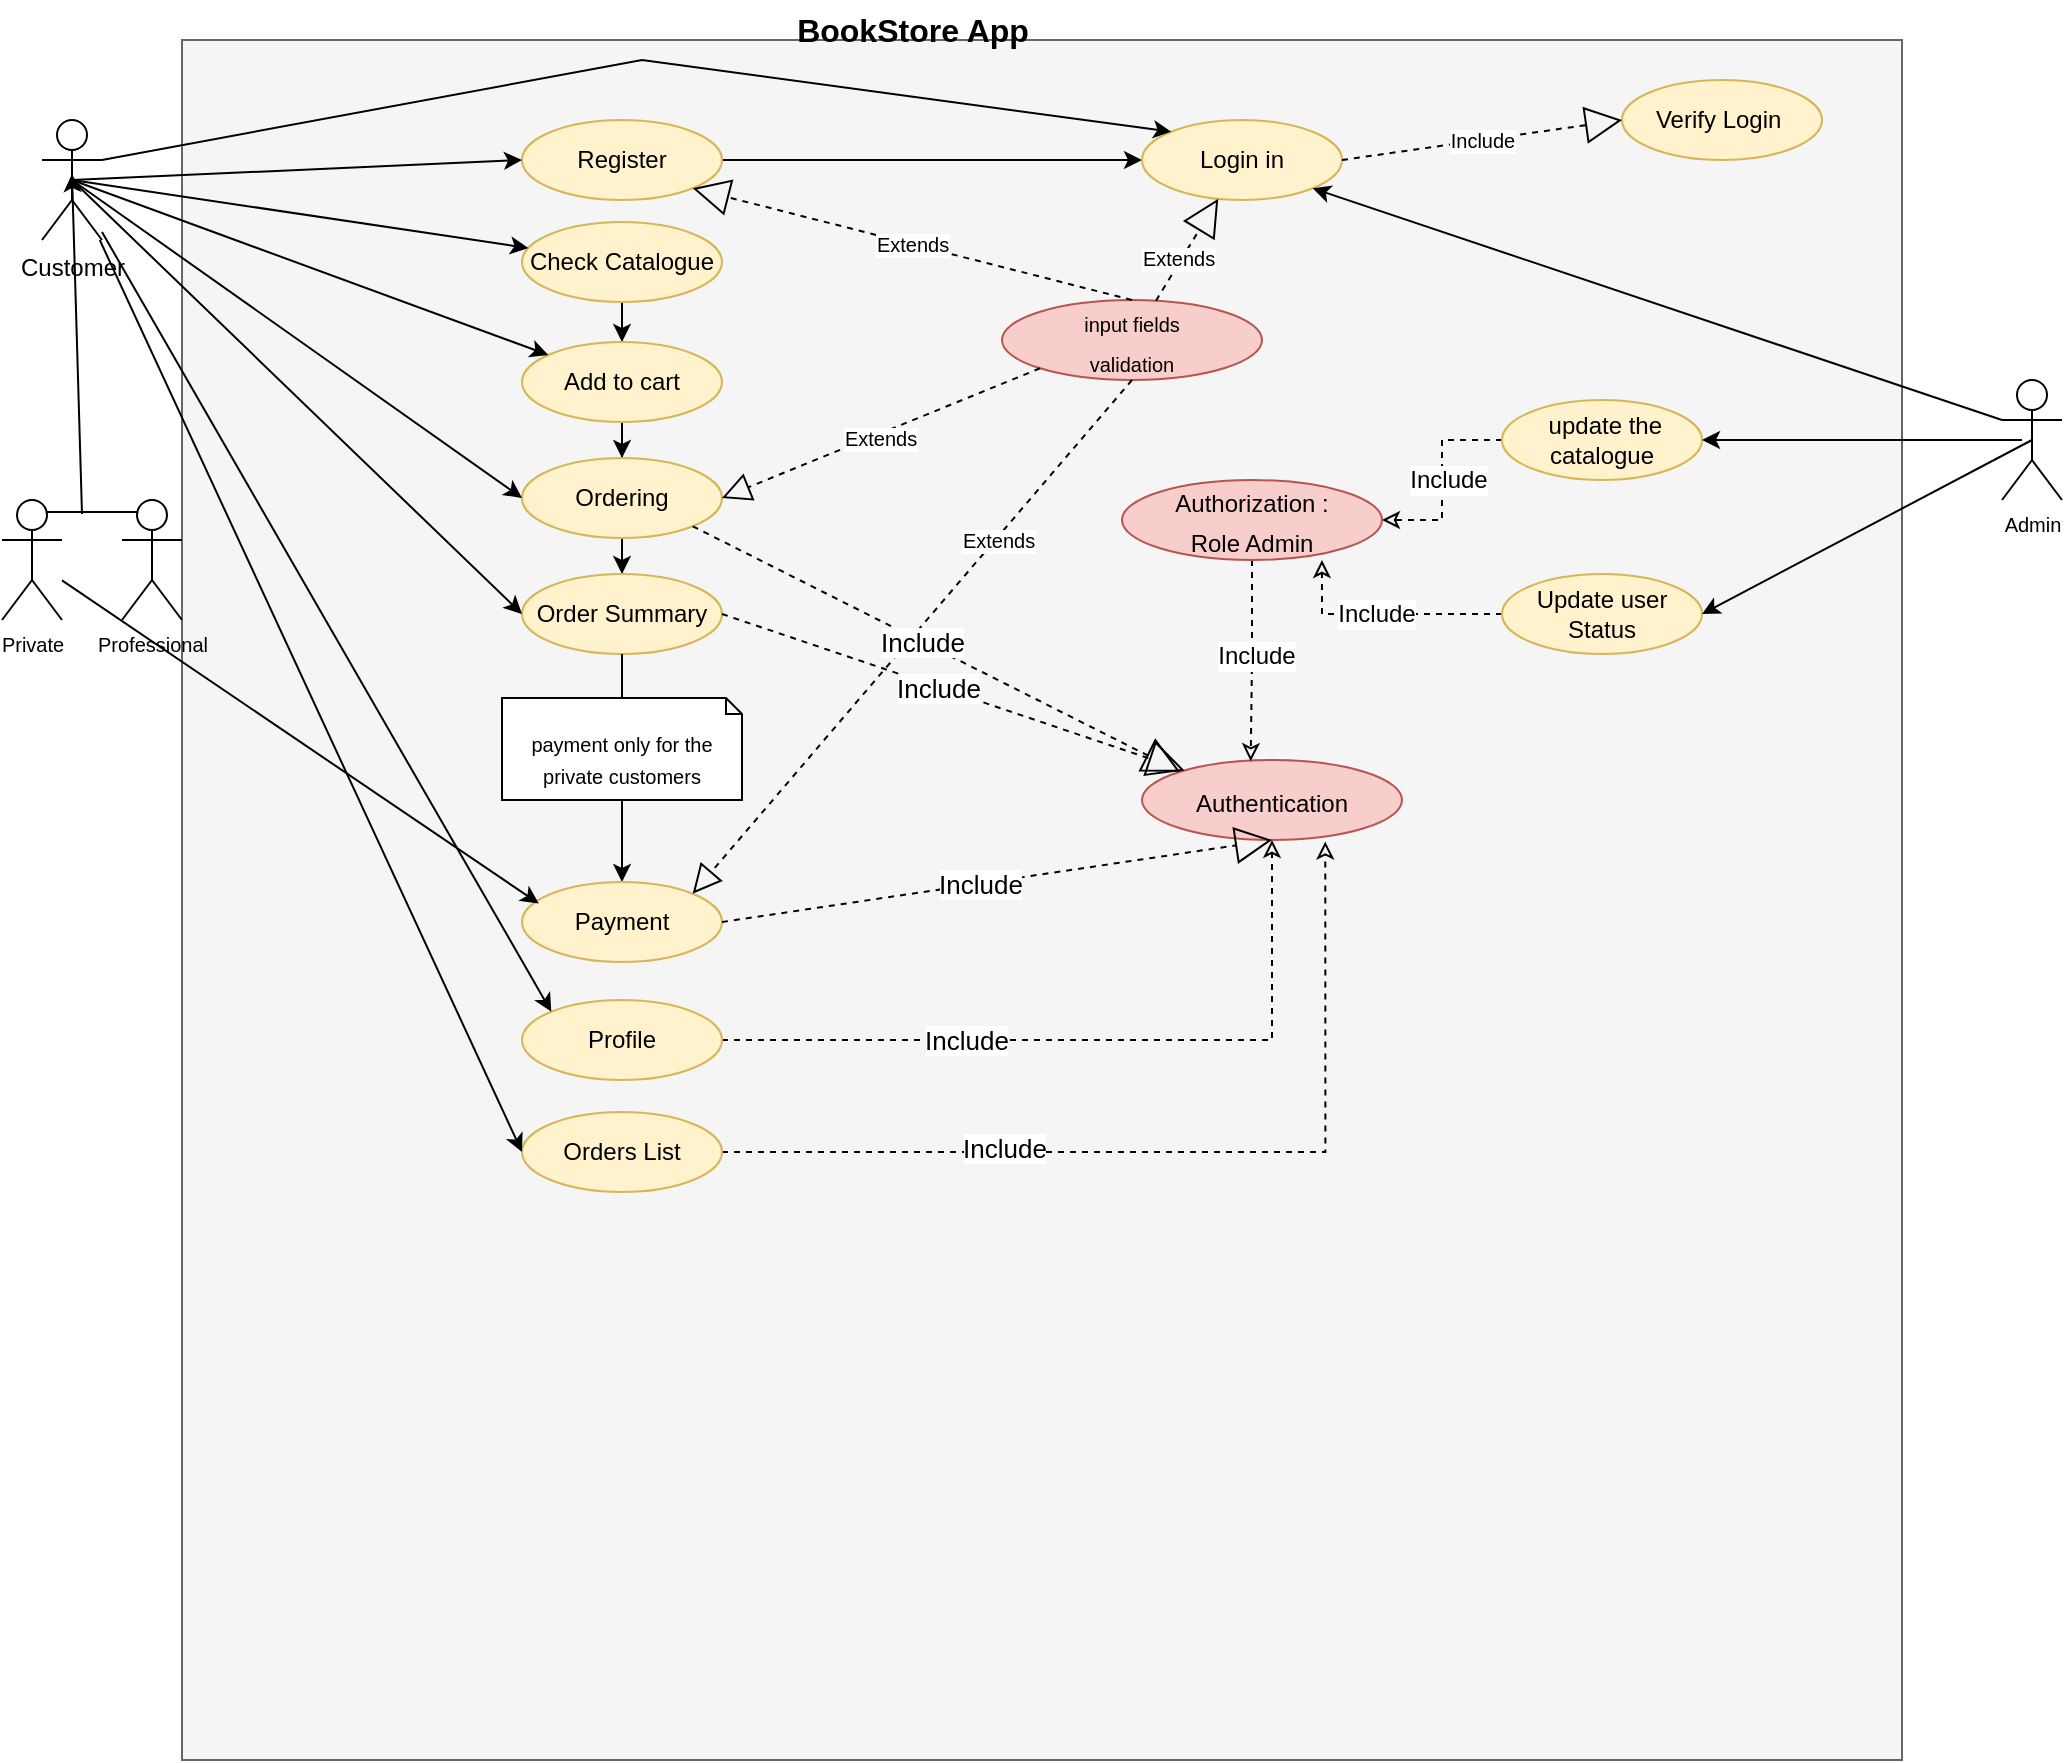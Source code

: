 <mxfile version="20.3.0" type="github">
  <diagram id="Ah98qIrHp0oA4LrLhJWS" name="Page-1">
    <mxGraphModel dx="1038" dy="1597" grid="1" gridSize="10" guides="1" tooltips="1" connect="1" arrows="1" fold="1" page="1" pageScale="1" pageWidth="1400" pageHeight="1100" math="0" shadow="0">
      <root>
        <mxCell id="0" />
        <mxCell id="1" parent="0" />
        <mxCell id="7g2klxXRXn24DmG_nPhL-1" value="Customer&lt;br&gt;" style="shape=umlActor;verticalLabelPosition=bottom;verticalAlign=top;html=1;outlineConnect=0;" vertex="1" parent="1">
          <mxGeometry x="20" y="50" width="30" height="60" as="geometry" />
        </mxCell>
        <mxCell id="7g2klxXRXn24DmG_nPhL-2" value="" style="whiteSpace=wrap;html=1;aspect=fixed;fillColor=#f5f5f5;strokeColor=#666666;fontColor=#333333;" vertex="1" parent="1">
          <mxGeometry x="90" y="10" width="860" height="860" as="geometry" />
        </mxCell>
        <mxCell id="7g2klxXRXn24DmG_nPhL-31" value="" style="edgeStyle=orthogonalEdgeStyle;rounded=0;orthogonalLoop=1;jettySize=auto;html=1;fontSize=16;" edge="1" parent="1" source="7g2klxXRXn24DmG_nPhL-4" target="7g2klxXRXn24DmG_nPhL-30">
          <mxGeometry relative="1" as="geometry" />
        </mxCell>
        <mxCell id="7g2klxXRXn24DmG_nPhL-4" value="Register" style="ellipse;whiteSpace=wrap;html=1;fillColor=#fff2cc;strokeColor=#d6b656;" vertex="1" parent="1">
          <mxGeometry x="260" y="50" width="100" height="40" as="geometry" />
        </mxCell>
        <mxCell id="7g2klxXRXn24DmG_nPhL-7" value="" style="edgeStyle=orthogonalEdgeStyle;rounded=0;orthogonalLoop=1;jettySize=auto;html=1;" edge="1" parent="1" source="7g2klxXRXn24DmG_nPhL-5" target="7g2klxXRXn24DmG_nPhL-6">
          <mxGeometry relative="1" as="geometry" />
        </mxCell>
        <mxCell id="7g2klxXRXn24DmG_nPhL-5" value="Check Catalogue" style="ellipse;whiteSpace=wrap;html=1;fillColor=#fff2cc;strokeColor=#d6b656;" vertex="1" parent="1">
          <mxGeometry x="260" y="101" width="100" height="40" as="geometry" />
        </mxCell>
        <mxCell id="7g2klxXRXn24DmG_nPhL-9" value="" style="edgeStyle=orthogonalEdgeStyle;rounded=0;orthogonalLoop=1;jettySize=auto;html=1;" edge="1" parent="1" source="7g2klxXRXn24DmG_nPhL-6" target="7g2klxXRXn24DmG_nPhL-8">
          <mxGeometry relative="1" as="geometry" />
        </mxCell>
        <mxCell id="7g2klxXRXn24DmG_nPhL-6" value="Add to cart" style="ellipse;whiteSpace=wrap;html=1;fillColor=#fff2cc;strokeColor=#d6b656;" vertex="1" parent="1">
          <mxGeometry x="260" y="161" width="100" height="40" as="geometry" />
        </mxCell>
        <mxCell id="7g2klxXRXn24DmG_nPhL-11" value="" style="edgeStyle=orthogonalEdgeStyle;rounded=0;orthogonalLoop=1;jettySize=auto;html=1;" edge="1" parent="1" source="7g2klxXRXn24DmG_nPhL-8" target="7g2klxXRXn24DmG_nPhL-10">
          <mxGeometry relative="1" as="geometry" />
        </mxCell>
        <mxCell id="7g2klxXRXn24DmG_nPhL-8" value="Ordering" style="ellipse;whiteSpace=wrap;html=1;fillColor=#fff2cc;strokeColor=#d6b656;" vertex="1" parent="1">
          <mxGeometry x="260" y="219" width="100" height="40" as="geometry" />
        </mxCell>
        <mxCell id="7g2klxXRXn24DmG_nPhL-13" value="" style="edgeStyle=orthogonalEdgeStyle;rounded=0;orthogonalLoop=1;jettySize=auto;html=1;startArrow=none;" edge="1" parent="1" source="7g2klxXRXn24DmG_nPhL-90" target="7g2klxXRXn24DmG_nPhL-12">
          <mxGeometry relative="1" as="geometry" />
        </mxCell>
        <mxCell id="7g2klxXRXn24DmG_nPhL-10" value="Order Summary" style="ellipse;whiteSpace=wrap;html=1;fillColor=#fff2cc;strokeColor=#d6b656;" vertex="1" parent="1">
          <mxGeometry x="260" y="277" width="100" height="40" as="geometry" />
        </mxCell>
        <mxCell id="7g2klxXRXn24DmG_nPhL-12" value="Payment" style="ellipse;whiteSpace=wrap;html=1;fillColor=#fff2cc;strokeColor=#d6b656;" vertex="1" parent="1">
          <mxGeometry x="260" y="431" width="100" height="40" as="geometry" />
        </mxCell>
        <mxCell id="7g2klxXRXn24DmG_nPhL-21" value="" style="endArrow=classic;html=1;rounded=0;exitX=0.5;exitY=0.5;exitDx=0;exitDy=0;exitPerimeter=0;entryX=0;entryY=0.5;entryDx=0;entryDy=0;" edge="1" parent="1" source="7g2klxXRXn24DmG_nPhL-1" target="7g2klxXRXn24DmG_nPhL-4">
          <mxGeometry width="50" height="50" relative="1" as="geometry">
            <mxPoint x="130" y="130" as="sourcePoint" />
            <mxPoint x="220" y="110" as="targetPoint" />
          </mxGeometry>
        </mxCell>
        <mxCell id="7g2klxXRXn24DmG_nPhL-22" value="" style="endArrow=classic;html=1;rounded=0;exitX=0.5;exitY=0.5;exitDx=0;exitDy=0;exitPerimeter=0;" edge="1" parent="1" source="7g2klxXRXn24DmG_nPhL-1" target="7g2klxXRXn24DmG_nPhL-5">
          <mxGeometry width="50" height="50" relative="1" as="geometry">
            <mxPoint x="105" y="150" as="sourcePoint" />
            <mxPoint x="270" y="90" as="targetPoint" />
            <Array as="points" />
          </mxGeometry>
        </mxCell>
        <mxCell id="7g2klxXRXn24DmG_nPhL-23" value="" style="endArrow=classic;html=1;rounded=0;exitX=0.5;exitY=0.5;exitDx=0;exitDy=0;exitPerimeter=0;" edge="1" parent="1" source="7g2klxXRXn24DmG_nPhL-1" target="7g2klxXRXn24DmG_nPhL-6">
          <mxGeometry width="50" height="50" relative="1" as="geometry">
            <mxPoint x="115" y="160" as="sourcePoint" />
            <mxPoint x="280" y="100" as="targetPoint" />
          </mxGeometry>
        </mxCell>
        <mxCell id="7g2klxXRXn24DmG_nPhL-24" value="" style="endArrow=classic;html=1;rounded=0;entryX=0;entryY=0.5;entryDx=0;entryDy=0;exitX=0.5;exitY=0.5;exitDx=0;exitDy=0;exitPerimeter=0;" edge="1" parent="1" source="7g2klxXRXn24DmG_nPhL-1" target="7g2klxXRXn24DmG_nPhL-8">
          <mxGeometry width="50" height="50" relative="1" as="geometry">
            <mxPoint x="125" y="170" as="sourcePoint" />
            <mxPoint x="290" y="110" as="targetPoint" />
          </mxGeometry>
        </mxCell>
        <mxCell id="7g2klxXRXn24DmG_nPhL-25" value="" style="endArrow=classic;html=1;rounded=0;entryX=0;entryY=0.5;entryDx=0;entryDy=0;exitX=0.5;exitY=0.5;exitDx=0;exitDy=0;exitPerimeter=0;" edge="1" parent="1" source="7g2klxXRXn24DmG_nPhL-1" target="7g2klxXRXn24DmG_nPhL-10">
          <mxGeometry width="50" height="50" relative="1" as="geometry">
            <mxPoint x="100" y="220" as="sourcePoint" />
            <mxPoint x="279.645" y="368.787" as="targetPoint" />
          </mxGeometry>
        </mxCell>
        <mxCell id="7g2klxXRXn24DmG_nPhL-26" value="" style="endArrow=classic;html=1;rounded=0;entryX=0.084;entryY=0.27;entryDx=0;entryDy=0;entryPerimeter=0;startArrow=none;" edge="1" parent="1" source="7g2klxXRXn24DmG_nPhL-55" target="7g2klxXRXn24DmG_nPhL-12">
          <mxGeometry width="50" height="50" relative="1" as="geometry">
            <mxPoint x="105" y="150" as="sourcePoint" />
            <mxPoint x="289.645" y="378.787" as="targetPoint" />
            <Array as="points" />
          </mxGeometry>
        </mxCell>
        <mxCell id="7g2klxXRXn24DmG_nPhL-28" value="&lt;b&gt;&lt;font style=&quot;font-size: 16px;&quot;&gt;BookStore App&lt;/font&gt;&lt;/b&gt;" style="text;html=1;align=center;verticalAlign=middle;resizable=0;points=[];autosize=1;strokeColor=none;fillColor=none;" vertex="1" parent="1">
          <mxGeometry x="385" y="-10" width="140" height="30" as="geometry" />
        </mxCell>
        <mxCell id="7g2klxXRXn24DmG_nPhL-30" value="Login in" style="ellipse;whiteSpace=wrap;html=1;fillColor=#fff2cc;strokeColor=#d6b656;" vertex="1" parent="1">
          <mxGeometry x="570" y="50" width="100" height="40" as="geometry" />
        </mxCell>
        <mxCell id="7g2klxXRXn24DmG_nPhL-32" value="&lt;font style=&quot;font-size: 10px;&quot;&gt;input fields &lt;br&gt;validation&lt;/font&gt;" style="ellipse;whiteSpace=wrap;html=1;fontSize=16;fillColor=#f8cecc;strokeColor=#b85450;" vertex="1" parent="1">
          <mxGeometry x="500" y="140" width="130" height="40" as="geometry" />
        </mxCell>
        <mxCell id="7g2klxXRXn24DmG_nPhL-39" value="Verify Login&amp;nbsp;" style="ellipse;whiteSpace=wrap;html=1;fillColor=#fff2cc;strokeColor=#d6b656;" vertex="1" parent="1">
          <mxGeometry x="810" y="30" width="100" height="40" as="geometry" />
        </mxCell>
        <mxCell id="7g2klxXRXn24DmG_nPhL-42" value="Include" style="endArrow=block;endSize=16;endFill=0;html=1;rounded=0;fontSize=10;entryX=0;entryY=0.5;entryDx=0;entryDy=0;exitX=1;exitY=0.5;exitDx=0;exitDy=0;verticalAlign=middle;dashed=1;" edge="1" parent="1" source="7g2klxXRXn24DmG_nPhL-30" target="7g2klxXRXn24DmG_nPhL-39">
          <mxGeometry width="160" relative="1" as="geometry">
            <mxPoint x="510" y="70" as="sourcePoint" />
            <mxPoint x="610" y="75" as="targetPoint" />
            <Array as="points" />
          </mxGeometry>
        </mxCell>
        <mxCell id="7g2klxXRXn24DmG_nPhL-43" value="Admin&lt;br&gt;" style="shape=umlActor;verticalLabelPosition=bottom;verticalAlign=top;html=1;fontSize=10;" vertex="1" parent="1">
          <mxGeometry x="1000" y="180" width="30" height="60" as="geometry" />
        </mxCell>
        <mxCell id="7g2klxXRXn24DmG_nPhL-75" style="edgeStyle=orthogonalEdgeStyle;rounded=0;orthogonalLoop=1;jettySize=auto;html=1;fontSize=12;endArrow=classic;endFill=0;dashed=1;" edge="1" parent="1" source="7g2klxXRXn24DmG_nPhL-44" target="7g2klxXRXn24DmG_nPhL-74">
          <mxGeometry relative="1" as="geometry" />
        </mxCell>
        <mxCell id="7g2klxXRXn24DmG_nPhL-77" value="Include" style="edgeLabel;html=1;align=center;verticalAlign=middle;resizable=0;points=[];fontSize=13;" vertex="1" connectable="0" parent="7g2klxXRXn24DmG_nPhL-75">
          <mxGeometry x="-0.349" relative="1" as="geometry">
            <mxPoint as="offset" />
          </mxGeometry>
        </mxCell>
        <mxCell id="7g2klxXRXn24DmG_nPhL-44" value="Profile" style="ellipse;whiteSpace=wrap;html=1;fillColor=#fff2cc;strokeColor=#d6b656;" vertex="1" parent="1">
          <mxGeometry x="260" y="490" width="100" height="40" as="geometry" />
        </mxCell>
        <mxCell id="7g2klxXRXn24DmG_nPhL-76" style="edgeStyle=orthogonalEdgeStyle;rounded=0;orthogonalLoop=1;jettySize=auto;html=1;entryX=0.705;entryY=1.02;entryDx=0;entryDy=0;entryPerimeter=0;fontSize=12;endArrow=classic;endFill=0;dashed=1;" edge="1" parent="1" source="7g2klxXRXn24DmG_nPhL-45" target="7g2klxXRXn24DmG_nPhL-74">
          <mxGeometry relative="1" as="geometry" />
        </mxCell>
        <mxCell id="7g2klxXRXn24DmG_nPhL-78" value="Include" style="edgeLabel;html=1;align=center;verticalAlign=middle;resizable=0;points=[];fontSize=13;" vertex="1" connectable="0" parent="7g2klxXRXn24DmG_nPhL-76">
          <mxGeometry x="-0.385" y="2" relative="1" as="geometry">
            <mxPoint as="offset" />
          </mxGeometry>
        </mxCell>
        <mxCell id="7g2klxXRXn24DmG_nPhL-45" value="Orders List" style="ellipse;whiteSpace=wrap;html=1;fillColor=#fff2cc;strokeColor=#d6b656;" vertex="1" parent="1">
          <mxGeometry x="260" y="546" width="100" height="40" as="geometry" />
        </mxCell>
        <mxCell id="7g2klxXRXn24DmG_nPhL-46" value="" style="endArrow=block;dashed=1;endFill=0;endSize=12;html=1;rounded=0;fontSize=10;exitX=0.5;exitY=1;exitDx=0;exitDy=0;entryX=1;entryY=0;entryDx=0;entryDy=0;" edge="1" parent="1" source="7g2klxXRXn24DmG_nPhL-32" target="7g2klxXRXn24DmG_nPhL-12">
          <mxGeometry width="160" relative="1" as="geometry">
            <mxPoint x="440" y="300" as="sourcePoint" />
            <mxPoint x="600" y="300" as="targetPoint" />
            <Array as="points" />
          </mxGeometry>
        </mxCell>
        <mxCell id="7g2klxXRXn24DmG_nPhL-48" value="Extends" style="edgeLabel;html=1;align=center;verticalAlign=middle;resizable=0;points=[];fontSize=10;" vertex="1" connectable="0" parent="7g2klxXRXn24DmG_nPhL-46">
          <mxGeometry x="0.024" y="2" relative="1" as="geometry">
            <mxPoint x="44" y="-53" as="offset" />
          </mxGeometry>
        </mxCell>
        <mxCell id="7g2klxXRXn24DmG_nPhL-49" value="" style="endArrow=block;dashed=1;endFill=0;endSize=12;html=1;rounded=0;fontSize=10;exitX=0;exitY=1;exitDx=0;exitDy=0;entryX=1;entryY=0.5;entryDx=0;entryDy=0;" edge="1" parent="1" source="7g2klxXRXn24DmG_nPhL-32" target="7g2klxXRXn24DmG_nPhL-8">
          <mxGeometry width="160" relative="1" as="geometry">
            <mxPoint x="415" y="170" as="sourcePoint" />
            <mxPoint x="400" y="250" as="targetPoint" />
            <Array as="points" />
          </mxGeometry>
        </mxCell>
        <mxCell id="7g2klxXRXn24DmG_nPhL-50" value="Extends" style="edgeLabel;html=1;align=center;verticalAlign=middle;resizable=0;points=[];fontSize=10;" vertex="1" connectable="0" parent="7g2klxXRXn24DmG_nPhL-49">
          <mxGeometry x="0.024" y="2" relative="1" as="geometry">
            <mxPoint as="offset" />
          </mxGeometry>
        </mxCell>
        <mxCell id="7g2klxXRXn24DmG_nPhL-53" value="Extends" style="endArrow=block;endSize=16;endFill=0;html=1;rounded=0;dashed=1;fontSize=10;exitX=0.5;exitY=0;exitDx=0;exitDy=0;entryX=1;entryY=1;entryDx=0;entryDy=0;" edge="1" parent="1" source="7g2klxXRXn24DmG_nPhL-32" target="7g2klxXRXn24DmG_nPhL-4">
          <mxGeometry width="160" relative="1" as="geometry">
            <mxPoint x="460" y="120" as="sourcePoint" />
            <mxPoint x="620" y="120" as="targetPoint" />
          </mxGeometry>
        </mxCell>
        <mxCell id="7g2klxXRXn24DmG_nPhL-54" value="Extends" style="endArrow=block;endSize=16;endFill=0;html=1;rounded=0;dashed=1;fontSize=10;" edge="1" parent="1" source="7g2klxXRXn24DmG_nPhL-32" target="7g2klxXRXn24DmG_nPhL-30">
          <mxGeometry x="-0.194" y="2" width="160" relative="1" as="geometry">
            <mxPoint x="559.64" y="145.86" as="sourcePoint" />
            <mxPoint x="449.995" y="90.002" as="targetPoint" />
            <mxPoint as="offset" />
          </mxGeometry>
        </mxCell>
        <mxCell id="7g2klxXRXn24DmG_nPhL-55" value="Private" style="shape=umlActor;verticalLabelPosition=bottom;verticalAlign=top;html=1;fontSize=10;" vertex="1" parent="1">
          <mxGeometry y="240" width="30" height="60" as="geometry" />
        </mxCell>
        <mxCell id="7g2klxXRXn24DmG_nPhL-70" value="" style="endArrow=none;html=1;rounded=0;fontSize=10;entryX=0.25;entryY=0.1;entryDx=0;entryDy=0;entryPerimeter=0;exitX=0.75;exitY=0.1;exitDx=0;exitDy=0;exitPerimeter=0;" edge="1" parent="1" source="7g2klxXRXn24DmG_nPhL-55" target="7g2klxXRXn24DmG_nPhL-56">
          <mxGeometry width="50" height="50" relative="1" as="geometry">
            <mxPoint x="60" y="249" as="sourcePoint" />
            <mxPoint x="110" y="199" as="targetPoint" />
            <Array as="points" />
          </mxGeometry>
        </mxCell>
        <mxCell id="7g2klxXRXn24DmG_nPhL-73" value="" style="endArrow=classic;html=1;rounded=0;fontSize=10;entryX=0.5;entryY=0.5;entryDx=0;entryDy=0;entryPerimeter=0;" edge="1" parent="1">
          <mxGeometry width="50" height="50" relative="1" as="geometry">
            <mxPoint x="40" y="247" as="sourcePoint" />
            <mxPoint x="35" y="77" as="targetPoint" />
            <Array as="points" />
          </mxGeometry>
        </mxCell>
        <mxCell id="7g2klxXRXn24DmG_nPhL-74" value="&lt;span style=&quot;font-size: 12px;&quot;&gt;Authentication&lt;/span&gt;" style="ellipse;whiteSpace=wrap;html=1;fontSize=16;fillColor=#f8cecc;strokeColor=#b85450;" vertex="1" parent="1">
          <mxGeometry x="570" y="370" width="130" height="40" as="geometry" />
        </mxCell>
        <mxCell id="7g2klxXRXn24DmG_nPhL-82" value="Include" style="endArrow=block;endSize=16;endFill=0;html=1;rounded=0;dashed=1;fontSize=13;entryX=0.5;entryY=1;entryDx=0;entryDy=0;exitX=1;exitY=0.5;exitDx=0;exitDy=0;" edge="1" parent="1" source="7g2klxXRXn24DmG_nPhL-12" target="7g2klxXRXn24DmG_nPhL-74">
          <mxGeometry x="-0.062" width="160" relative="1" as="geometry">
            <mxPoint x="390" y="390" as="sourcePoint" />
            <mxPoint x="535" y="414.5" as="targetPoint" />
            <Array as="points" />
            <mxPoint as="offset" />
          </mxGeometry>
        </mxCell>
        <mxCell id="7g2klxXRXn24DmG_nPhL-84" value="Include" style="endArrow=block;endSize=16;endFill=0;html=1;rounded=0;dashed=1;fontSize=13;exitX=1;exitY=0.5;exitDx=0;exitDy=0;" edge="1" parent="1" source="7g2klxXRXn24DmG_nPhL-10" target="7g2klxXRXn24DmG_nPhL-74">
          <mxGeometry x="-0.062" width="160" relative="1" as="geometry">
            <mxPoint x="370" y="425" as="sourcePoint" />
            <mxPoint x="575" y="331" as="targetPoint" />
            <Array as="points" />
            <mxPoint as="offset" />
          </mxGeometry>
        </mxCell>
        <mxCell id="7g2klxXRXn24DmG_nPhL-85" value="Include" style="endArrow=block;endSize=16;endFill=0;html=1;rounded=0;dashed=1;fontSize=13;exitX=1;exitY=1;exitDx=0;exitDy=0;entryX=0;entryY=0;entryDx=0;entryDy=0;" edge="1" parent="1" source="7g2klxXRXn24DmG_nPhL-8" target="7g2klxXRXn24DmG_nPhL-74">
          <mxGeometry x="-0.062" width="160" relative="1" as="geometry">
            <mxPoint x="370" y="351" as="sourcePoint" />
            <mxPoint x="520.107" y="321.711" as="targetPoint" />
            <Array as="points" />
            <mxPoint as="offset" />
          </mxGeometry>
        </mxCell>
        <mxCell id="7g2klxXRXn24DmG_nPhL-87" value="" style="endArrow=classic;html=1;rounded=0;entryX=0;entryY=0;entryDx=0;entryDy=0;" edge="1" parent="1" source="7g2klxXRXn24DmG_nPhL-1" target="7g2klxXRXn24DmG_nPhL-44">
          <mxGeometry width="50" height="50" relative="1" as="geometry">
            <mxPoint x="85" y="100" as="sourcePoint" />
            <mxPoint x="278.4" y="415.8" as="targetPoint" />
          </mxGeometry>
        </mxCell>
        <mxCell id="7g2klxXRXn24DmG_nPhL-88" value="" style="endArrow=classic;html=1;rounded=0;entryX=0;entryY=0.5;entryDx=0;entryDy=0;" edge="1" parent="1" source="7g2klxXRXn24DmG_nPhL-1" target="7g2klxXRXn24DmG_nPhL-45">
          <mxGeometry width="50" height="50" relative="1" as="geometry">
            <mxPoint x="100" y="127.488" as="sourcePoint" />
            <mxPoint x="284.645" y="465.858" as="targetPoint" />
          </mxGeometry>
        </mxCell>
        <mxCell id="7g2klxXRXn24DmG_nPhL-90" value="&lt;font style=&quot;font-size: 10px;&quot;&gt;payment only for the private customers&lt;/font&gt;" style="shape=note2;boundedLbl=1;whiteSpace=wrap;html=1;size=8;verticalAlign=top;align=center;fontSize=13;" vertex="1" parent="1">
          <mxGeometry x="250" y="339" width="120" height="51" as="geometry" />
        </mxCell>
        <mxCell id="7g2klxXRXn24DmG_nPhL-91" value="" style="edgeStyle=orthogonalEdgeStyle;rounded=0;orthogonalLoop=1;jettySize=auto;html=1;endArrow=none;" edge="1" parent="1" source="7g2klxXRXn24DmG_nPhL-10" target="7g2klxXRXn24DmG_nPhL-90">
          <mxGeometry relative="1" as="geometry">
            <mxPoint x="310" y="361" as="sourcePoint" />
            <mxPoint x="310" y="431" as="targetPoint" />
          </mxGeometry>
        </mxCell>
        <mxCell id="7g2klxXRXn24DmG_nPhL-56" value="Professional" style="shape=umlActor;verticalLabelPosition=bottom;verticalAlign=top;html=1;fontSize=10;" vertex="1" parent="1">
          <mxGeometry x="60" y="240" width="30" height="60" as="geometry" />
        </mxCell>
        <mxCell id="7g2klxXRXn24DmG_nPhL-112" style="edgeStyle=orthogonalEdgeStyle;rounded=0;orthogonalLoop=1;jettySize=auto;html=1;entryX=1;entryY=0.5;entryDx=0;entryDy=0;fontSize=10;endArrow=classic;endFill=0;dashed=1;" edge="1" parent="1" source="7g2klxXRXn24DmG_nPhL-95" target="7g2klxXRXn24DmG_nPhL-108">
          <mxGeometry relative="1" as="geometry" />
        </mxCell>
        <mxCell id="7g2klxXRXn24DmG_nPhL-115" value="&lt;font style=&quot;font-size: 12px;&quot;&gt;Include&lt;/font&gt;" style="edgeLabel;html=1;align=center;verticalAlign=middle;resizable=0;points=[];fontSize=10;" vertex="1" connectable="0" parent="7g2klxXRXn24DmG_nPhL-112">
          <mxGeometry x="0.204" y="3" relative="1" as="geometry">
            <mxPoint y="-10" as="offset" />
          </mxGeometry>
        </mxCell>
        <mxCell id="7g2klxXRXn24DmG_nPhL-95" value="&amp;nbsp;update the catalogue" style="ellipse;whiteSpace=wrap;html=1;fillColor=#fff2cc;strokeColor=#d6b656;" vertex="1" parent="1">
          <mxGeometry x="750" y="190" width="100" height="40" as="geometry" />
        </mxCell>
        <mxCell id="7g2klxXRXn24DmG_nPhL-113" style="edgeStyle=orthogonalEdgeStyle;rounded=0;orthogonalLoop=1;jettySize=auto;html=1;entryX=0.769;entryY=1;entryDx=0;entryDy=0;entryPerimeter=0;fontSize=10;endArrow=classic;endFill=0;dashed=1;" edge="1" parent="1" source="7g2klxXRXn24DmG_nPhL-97" target="7g2klxXRXn24DmG_nPhL-108">
          <mxGeometry relative="1" as="geometry" />
        </mxCell>
        <mxCell id="7g2klxXRXn24DmG_nPhL-117" value="&lt;span style=&quot;color: rgba(0, 0, 0, 0); font-family: monospace; font-size: 0px; text-align: start; background-color: rgb(248, 249, 250);&quot;&gt;%3CmxGraphModel%3E%3Croot%3E%3CmxCell%20id%3D%220%22%2F%3E%3CmxCell%20id%3D%221%22%20parent%3D%220%22%2F%3E%3CmxCell%20id%3D%222%22%20value%3D%22Include%22%20style%3D%22edgeLabel%3Bhtml%3D1%3Balign%3Dcenter%3BverticalAlign%3Dmiddle%3Bresizable%3D0%3Bpoints%3D%5B%5D%3BfontSize%3D10%3B%22%20vertex%3D%221%22%20connectable%3D%220%22%20parent%3D%221%22%3E%3CmxGeometry%20x%3D%22723%22%20y%3D%22230%22%20as%3D%22geometry%22%2F%3E%3C%2FmxCell%3E%3C%2Froot%3E%3C%2FmxGraphModel%3EIn&lt;/span&gt;" style="edgeLabel;html=1;align=center;verticalAlign=middle;resizable=0;points=[];fontSize=10;" vertex="1" connectable="0" parent="7g2klxXRXn24DmG_nPhL-113">
          <mxGeometry x="-0.005" y="1" relative="1" as="geometry">
            <mxPoint as="offset" />
          </mxGeometry>
        </mxCell>
        <mxCell id="7g2klxXRXn24DmG_nPhL-118" value="Include" style="edgeLabel;html=1;align=center;verticalAlign=middle;resizable=0;points=[];fontSize=12;" vertex="1" connectable="0" parent="7g2klxXRXn24DmG_nPhL-113">
          <mxGeometry x="0.08" relative="1" as="geometry">
            <mxPoint as="offset" />
          </mxGeometry>
        </mxCell>
        <mxCell id="7g2klxXRXn24DmG_nPhL-97" value="Update user Status" style="ellipse;whiteSpace=wrap;html=1;fillColor=#fff2cc;strokeColor=#d6b656;" vertex="1" parent="1">
          <mxGeometry x="750" y="277" width="100" height="40" as="geometry" />
        </mxCell>
        <mxCell id="7g2klxXRXn24DmG_nPhL-125" style="edgeStyle=orthogonalEdgeStyle;rounded=0;orthogonalLoop=1;jettySize=auto;html=1;entryX=0.418;entryY=0.015;entryDx=0;entryDy=0;entryPerimeter=0;fontSize=12;endArrow=classic;endFill=0;dashed=1;" edge="1" parent="1" source="7g2klxXRXn24DmG_nPhL-108" target="7g2klxXRXn24DmG_nPhL-74">
          <mxGeometry relative="1" as="geometry">
            <Array as="points">
              <mxPoint x="625" y="320" />
              <mxPoint x="624" y="320" />
            </Array>
          </mxGeometry>
        </mxCell>
        <mxCell id="7g2klxXRXn24DmG_nPhL-126" value="Include" style="edgeLabel;html=1;align=center;verticalAlign=middle;resizable=0;points=[];fontSize=12;" vertex="1" connectable="0" parent="7g2klxXRXn24DmG_nPhL-125">
          <mxGeometry x="0.22" y="2" relative="1" as="geometry">
            <mxPoint y="-14" as="offset" />
          </mxGeometry>
        </mxCell>
        <mxCell id="7g2klxXRXn24DmG_nPhL-108" value="&lt;span style=&quot;font-size: 12px;&quot;&gt;Authorization :&lt;br&gt;Role Admin&lt;br&gt;&lt;/span&gt;" style="ellipse;whiteSpace=wrap;html=1;fontSize=16;fillColor=#f8cecc;strokeColor=#b85450;" vertex="1" parent="1">
          <mxGeometry x="560" y="230" width="130" height="40" as="geometry" />
        </mxCell>
        <mxCell id="7g2klxXRXn24DmG_nPhL-122" value="" style="endArrow=classic;html=1;rounded=0;fontSize=12;exitX=0;exitY=0.333;exitDx=0;exitDy=0;exitPerimeter=0;entryX=1;entryY=1;entryDx=0;entryDy=0;" edge="1" parent="1" source="7g2klxXRXn24DmG_nPhL-43" target="7g2klxXRXn24DmG_nPhL-30">
          <mxGeometry width="50" height="50" relative="1" as="geometry">
            <mxPoint x="900" y="170" as="sourcePoint" />
            <mxPoint x="950" y="120" as="targetPoint" />
          </mxGeometry>
        </mxCell>
        <mxCell id="7g2klxXRXn24DmG_nPhL-123" value="" style="endArrow=classic;html=1;rounded=0;fontSize=12;exitX=0;exitY=0.333;exitDx=0;exitDy=0;exitPerimeter=0;entryX=1;entryY=0.5;entryDx=0;entryDy=0;" edge="1" parent="1" target="7g2klxXRXn24DmG_nPhL-95">
          <mxGeometry width="50" height="50" relative="1" as="geometry">
            <mxPoint x="1010" y="210" as="sourcePoint" />
            <mxPoint x="680.355" y="94.142" as="targetPoint" />
          </mxGeometry>
        </mxCell>
        <mxCell id="7g2klxXRXn24DmG_nPhL-124" value="" style="endArrow=classic;html=1;rounded=0;fontSize=12;entryX=1;entryY=0.5;entryDx=0;entryDy=0;exitX=0.5;exitY=0.5;exitDx=0;exitDy=0;exitPerimeter=0;" edge="1" parent="1" source="7g2klxXRXn24DmG_nPhL-43" target="7g2klxXRXn24DmG_nPhL-97">
          <mxGeometry width="50" height="50" relative="1" as="geometry">
            <mxPoint x="970" y="230" as="sourcePoint" />
            <mxPoint x="860" y="220" as="targetPoint" />
            <Array as="points" />
          </mxGeometry>
        </mxCell>
        <mxCell id="7g2klxXRXn24DmG_nPhL-129" value="" style="endArrow=classic;html=1;rounded=0;fontSize=12;exitX=1;exitY=0.333;exitDx=0;exitDy=0;exitPerimeter=0;entryX=0;entryY=0;entryDx=0;entryDy=0;" edge="1" parent="1" source="7g2klxXRXn24DmG_nPhL-1" target="7g2klxXRXn24DmG_nPhL-30">
          <mxGeometry width="50" height="50" relative="1" as="geometry">
            <mxPoint x="100" y="60" as="sourcePoint" />
            <mxPoint x="140" y="20" as="targetPoint" />
            <Array as="points">
              <mxPoint x="320" y="20" />
            </Array>
          </mxGeometry>
        </mxCell>
      </root>
    </mxGraphModel>
  </diagram>
</mxfile>
